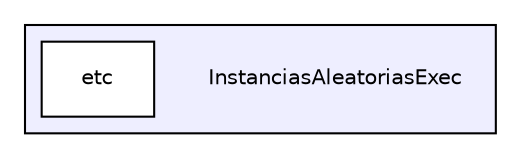 digraph "InstanciasAleatoriasExec" {
  compound=true
  node [ fontsize="10", fontname="Helvetica"];
  edge [ labelfontsize="10", labelfontname="Helvetica"];
  subgraph clusterdir_bdcc2142000d1c04a644a85bec43fcbe {
    graph [ bgcolor="#eeeeff", pencolor="black", label="" URL="dir_bdcc2142000d1c04a644a85bec43fcbe.html"];
    dir_bdcc2142000d1c04a644a85bec43fcbe [shape=plaintext label="InstanciasAleatoriasExec"];
    dir_7eece55fc1aa55edbd9fd93cd7ed4484 [shape=box label="etc" color="black" fillcolor="white" style="filled" URL="dir_7eece55fc1aa55edbd9fd93cd7ed4484.html"];
  }
}
